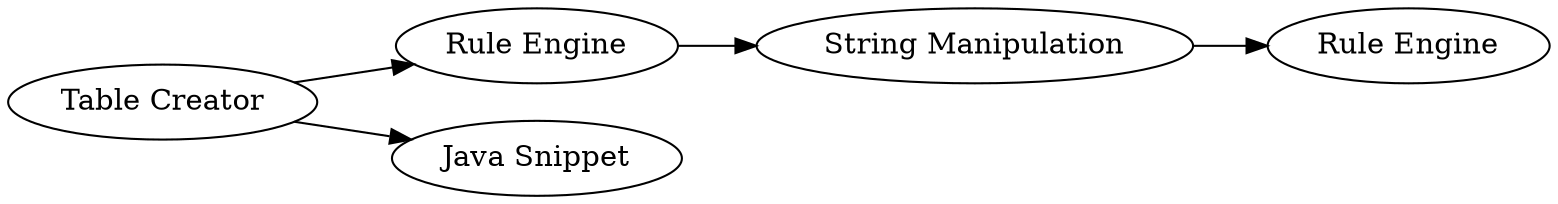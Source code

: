 digraph {
	"3361236268586909211_4" [label="Rule Engine"]
	"3361236268586909211_5" [label="Rule Engine"]
	"3361236268586909211_3" [label="String Manipulation"]
	"3361236268586909211_1" [label="Table Creator"]
	"3361236268586909211_2" [label="Java Snippet"]
	"3361236268586909211_3" -> "3361236268586909211_5"
	"3361236268586909211_1" -> "3361236268586909211_2"
	"3361236268586909211_1" -> "3361236268586909211_4"
	"3361236268586909211_4" -> "3361236268586909211_3"
	rankdir=LR
}
